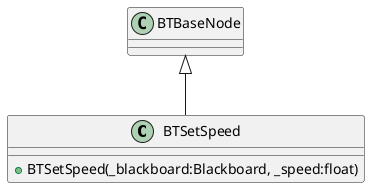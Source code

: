 @startuml
class BTSetSpeed {
    + BTSetSpeed(_blackboard:Blackboard, _speed:float)
}
BTBaseNode <|-- BTSetSpeed
@enduml
